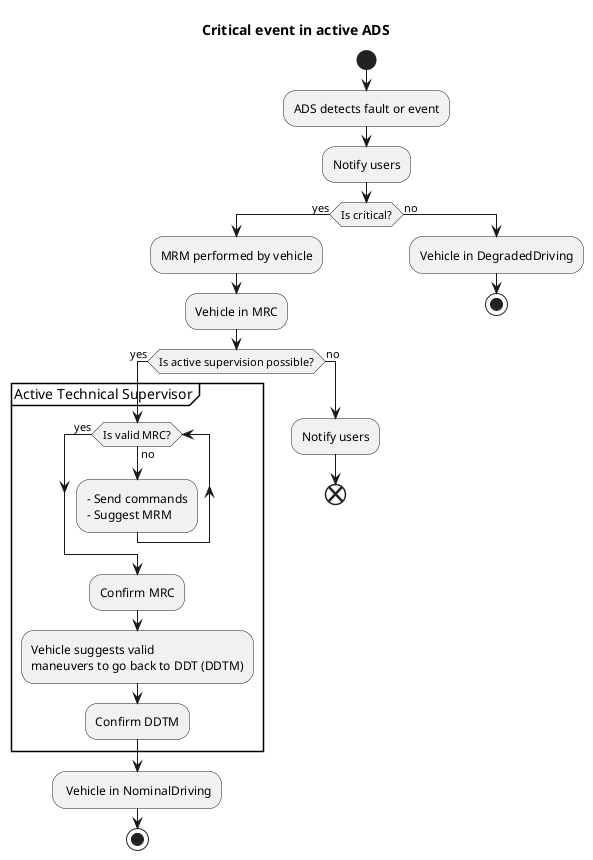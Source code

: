 @startuml "ADS fault"
start
skinparam ConditionEndStyle hline
title Critical event in active ADS

:ADS detects fault or event;
:Notify users;

    if (Is critical?) equals(yes) then
        :MRM performed by vehicle;
        :Vehicle in MRC;

        if(Is active supervision possible?) equals (yes) then
            
            group Active Technical Supervisor
                while(Is valid MRC?) is (no)
                    :- Send commands
                    - Suggest MRM;
                endwhile (yes)

                :Confirm MRC;
                :Vehicle suggests valid 
                maneuvers to go back to DDT (DDTM);
                :Confirm DDTM;
            end group
            : Vehicle in NominalDriving;
            stop
        else (no)
            label space_label
            :Notify users;
            end
        endif

    ' Could it be that a vehicle detects a critical flaw, knows what MRMs to perform and he will tell the user???

    else (no)
        :Vehicle in DegradedDriving;
        stop
    endif
@enduml
